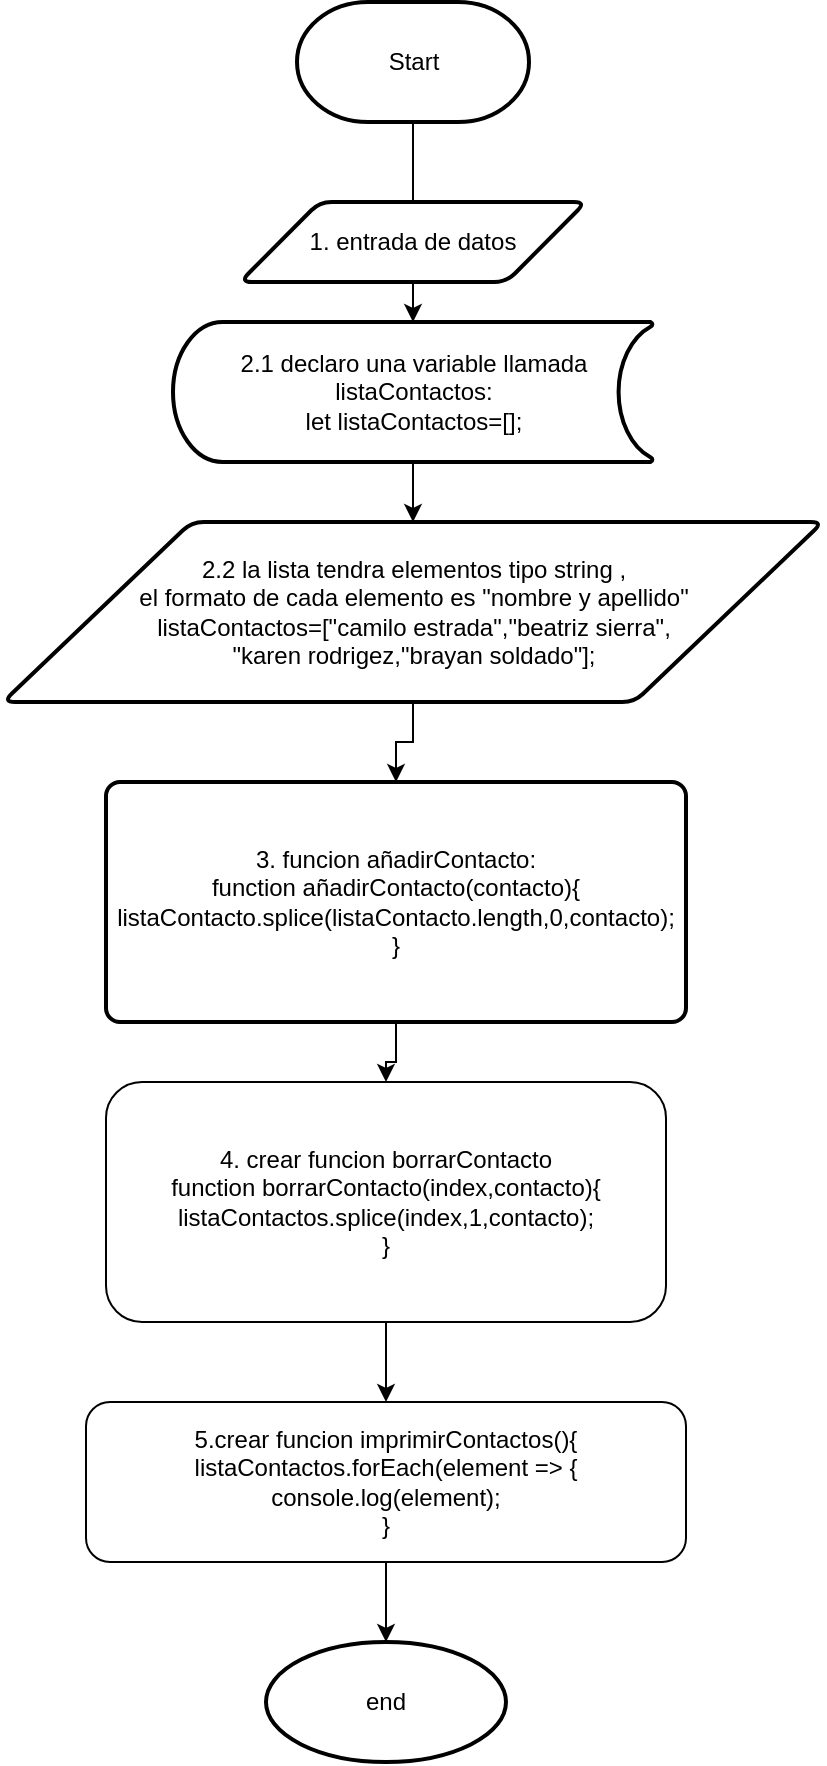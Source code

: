 <mxfile version="21.2.8" type="device">
  <diagram name="Página-1" id="lrqV6qmbaWzEieIIiXpI">
    <mxGraphModel dx="1098" dy="1817" grid="1" gridSize="10" guides="1" tooltips="1" connect="1" arrows="1" fold="1" page="1" pageScale="1" pageWidth="827" pageHeight="1169" math="0" shadow="0">
      <root>
        <mxCell id="0" />
        <mxCell id="1" parent="0" />
        <mxCell id="YqJkL-bNsvLmAsjfOQtQ-1" value="end" style="strokeWidth=2;html=1;shape=mxgraph.flowchart.start_1;whiteSpace=wrap;" vertex="1" parent="1">
          <mxGeometry x="350" y="820" width="120" height="60" as="geometry" />
        </mxCell>
        <mxCell id="YqJkL-bNsvLmAsjfOQtQ-7" value="" style="edgeStyle=orthogonalEdgeStyle;rounded=0;orthogonalLoop=1;jettySize=auto;html=1;" edge="1" parent="1" source="YqJkL-bNsvLmAsjfOQtQ-2" target="YqJkL-bNsvLmAsjfOQtQ-4">
          <mxGeometry relative="1" as="geometry" />
        </mxCell>
        <mxCell id="YqJkL-bNsvLmAsjfOQtQ-2" value="Start" style="strokeWidth=2;html=1;shape=mxgraph.flowchart.terminator;whiteSpace=wrap;" vertex="1" parent="1">
          <mxGeometry x="365.5" width="116" height="60" as="geometry" />
        </mxCell>
        <mxCell id="YqJkL-bNsvLmAsjfOQtQ-3" value="1. entrada de datos" style="shape=parallelogram;html=1;strokeWidth=2;perimeter=parallelogramPerimeter;whiteSpace=wrap;rounded=1;arcSize=12;size=0.23;" vertex="1" parent="1">
          <mxGeometry x="337" y="100" width="173" height="40" as="geometry" />
        </mxCell>
        <mxCell id="YqJkL-bNsvLmAsjfOQtQ-8" value="" style="edgeStyle=orthogonalEdgeStyle;rounded=0;orthogonalLoop=1;jettySize=auto;html=1;" edge="1" parent="1" source="YqJkL-bNsvLmAsjfOQtQ-4" target="YqJkL-bNsvLmAsjfOQtQ-5">
          <mxGeometry relative="1" as="geometry" />
        </mxCell>
        <mxCell id="YqJkL-bNsvLmAsjfOQtQ-4" value="2.1 declaro una variable llamada listaContactos:&lt;br&gt;let listaContactos=[];" style="strokeWidth=2;html=1;shape=mxgraph.flowchart.stored_data;whiteSpace=wrap;" vertex="1" parent="1">
          <mxGeometry x="303.5" y="160" width="240" height="70" as="geometry" />
        </mxCell>
        <mxCell id="YqJkL-bNsvLmAsjfOQtQ-9" value="" style="edgeStyle=orthogonalEdgeStyle;rounded=0;orthogonalLoop=1;jettySize=auto;html=1;" edge="1" parent="1" source="YqJkL-bNsvLmAsjfOQtQ-5" target="YqJkL-bNsvLmAsjfOQtQ-6">
          <mxGeometry relative="1" as="geometry" />
        </mxCell>
        <mxCell id="YqJkL-bNsvLmAsjfOQtQ-5" value="2.2 la lista tendra elementos tipo string , &lt;br&gt;el formato de cada elemento es &quot;nombre y apellido&quot;&lt;br&gt;listaContactos=[&quot;camilo estrada&quot;,&quot;beatriz sierra&quot;,&lt;br&gt;&quot;karen rodrigez,&quot;brayan soldado&quot;];" style="shape=parallelogram;html=1;strokeWidth=2;perimeter=parallelogramPerimeter;whiteSpace=wrap;rounded=1;arcSize=12;size=0.23;" vertex="1" parent="1">
          <mxGeometry x="218.5" y="260" width="410" height="90" as="geometry" />
        </mxCell>
        <mxCell id="YqJkL-bNsvLmAsjfOQtQ-11" value="" style="edgeStyle=orthogonalEdgeStyle;rounded=0;orthogonalLoop=1;jettySize=auto;html=1;" edge="1" parent="1" source="YqJkL-bNsvLmAsjfOQtQ-6" target="YqJkL-bNsvLmAsjfOQtQ-10">
          <mxGeometry relative="1" as="geometry" />
        </mxCell>
        <mxCell id="YqJkL-bNsvLmAsjfOQtQ-6" value="3. funcion añadirContacto:&lt;br&gt;function añadirContacto(contacto){&lt;br&gt;listaContacto.splice(listaContacto.length,0,contacto);&lt;br&gt;}" style="rounded=1;whiteSpace=wrap;html=1;absoluteArcSize=1;arcSize=14;strokeWidth=2;" vertex="1" parent="1">
          <mxGeometry x="270" y="390" width="290" height="120" as="geometry" />
        </mxCell>
        <mxCell id="YqJkL-bNsvLmAsjfOQtQ-13" value="" style="edgeStyle=orthogonalEdgeStyle;rounded=0;orthogonalLoop=1;jettySize=auto;html=1;" edge="1" parent="1" source="YqJkL-bNsvLmAsjfOQtQ-10" target="YqJkL-bNsvLmAsjfOQtQ-12">
          <mxGeometry relative="1" as="geometry" />
        </mxCell>
        <mxCell id="YqJkL-bNsvLmAsjfOQtQ-10" value="4. crear funcion borrarContacto&lt;br&gt;function borrarContacto(index,contacto){&lt;br&gt;listaContactos.splice(index,1,contacto);&lt;br&gt;}" style="rounded=1;whiteSpace=wrap;html=1;" vertex="1" parent="1">
          <mxGeometry x="270" y="540" width="280" height="120" as="geometry" />
        </mxCell>
        <mxCell id="YqJkL-bNsvLmAsjfOQtQ-14" value="" style="edgeStyle=orthogonalEdgeStyle;rounded=0;orthogonalLoop=1;jettySize=auto;html=1;" edge="1" parent="1" source="YqJkL-bNsvLmAsjfOQtQ-12" target="YqJkL-bNsvLmAsjfOQtQ-1">
          <mxGeometry relative="1" as="geometry" />
        </mxCell>
        <mxCell id="YqJkL-bNsvLmAsjfOQtQ-12" value="5.crear funcion imprimirContactos(){&lt;br&gt;listaContactos.forEach(element =&amp;gt; {&lt;br&gt;console.log(element);&lt;br&gt;}" style="rounded=1;whiteSpace=wrap;html=1;" vertex="1" parent="1">
          <mxGeometry x="260" y="700" width="300" height="80" as="geometry" />
        </mxCell>
      </root>
    </mxGraphModel>
  </diagram>
</mxfile>
